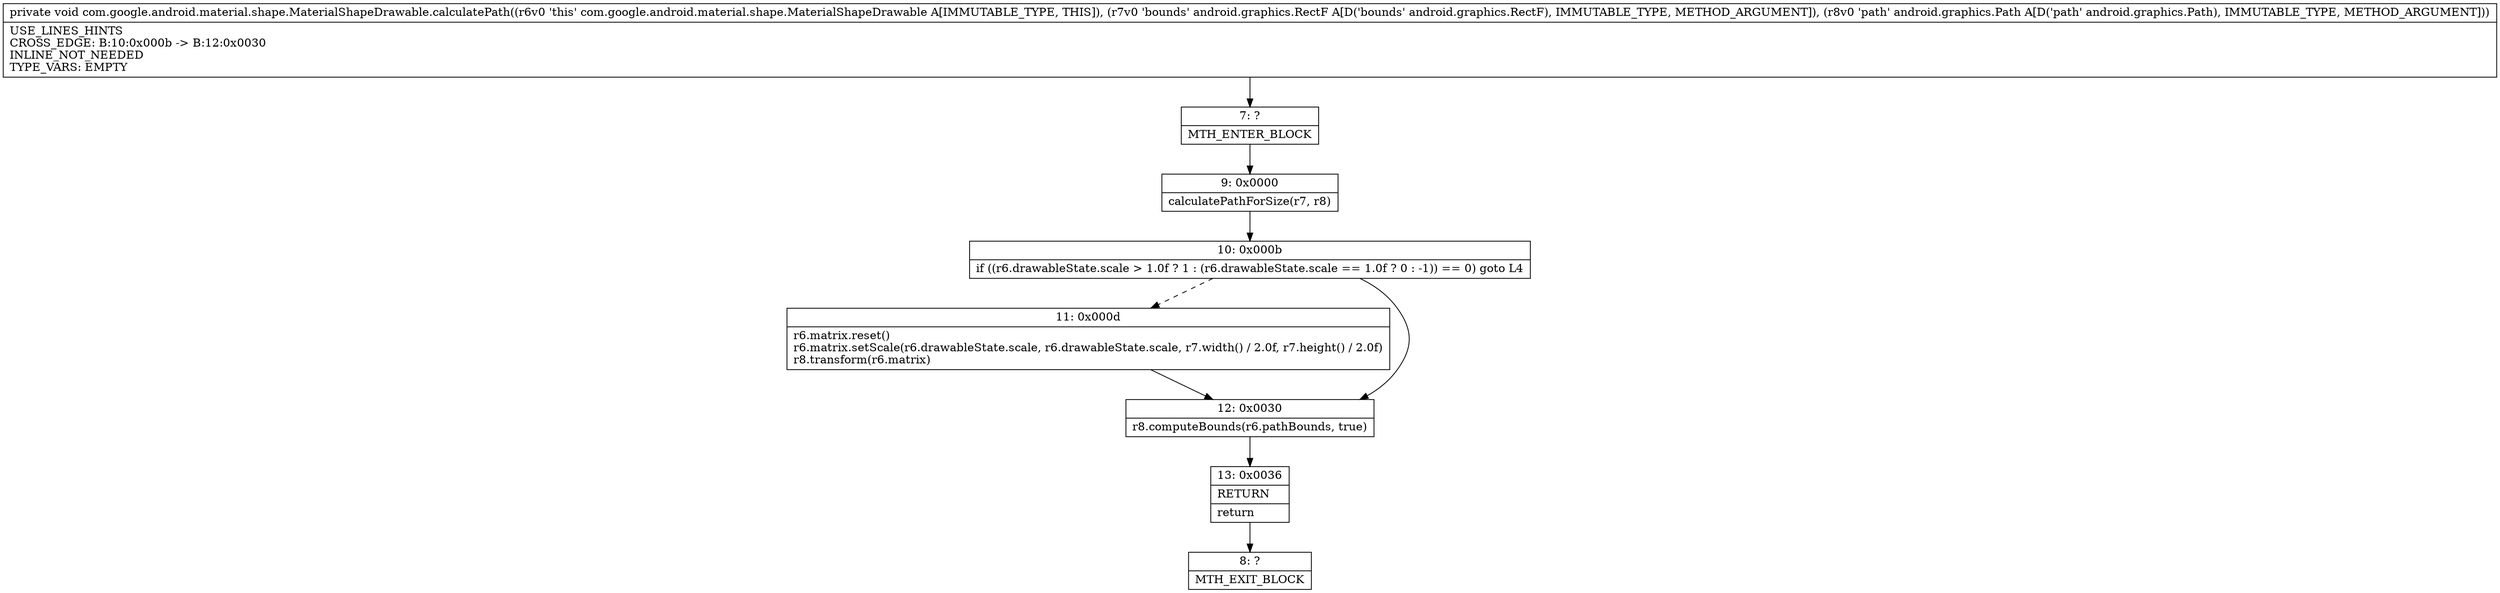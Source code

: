 digraph "CFG forcom.google.android.material.shape.MaterialShapeDrawable.calculatePath(Landroid\/graphics\/RectF;Landroid\/graphics\/Path;)V" {
Node_7 [shape=record,label="{7\:\ ?|MTH_ENTER_BLOCK\l}"];
Node_9 [shape=record,label="{9\:\ 0x0000|calculatePathForSize(r7, r8)\l}"];
Node_10 [shape=record,label="{10\:\ 0x000b|if ((r6.drawableState.scale \> 1.0f ? 1 : (r6.drawableState.scale == 1.0f ? 0 : \-1)) == 0) goto L4\l}"];
Node_11 [shape=record,label="{11\:\ 0x000d|r6.matrix.reset()\lr6.matrix.setScale(r6.drawableState.scale, r6.drawableState.scale, r7.width() \/ 2.0f, r7.height() \/ 2.0f)\lr8.transform(r6.matrix)\l}"];
Node_12 [shape=record,label="{12\:\ 0x0030|r8.computeBounds(r6.pathBounds, true)\l}"];
Node_13 [shape=record,label="{13\:\ 0x0036|RETURN\l|return\l}"];
Node_8 [shape=record,label="{8\:\ ?|MTH_EXIT_BLOCK\l}"];
MethodNode[shape=record,label="{private void com.google.android.material.shape.MaterialShapeDrawable.calculatePath((r6v0 'this' com.google.android.material.shape.MaterialShapeDrawable A[IMMUTABLE_TYPE, THIS]), (r7v0 'bounds' android.graphics.RectF A[D('bounds' android.graphics.RectF), IMMUTABLE_TYPE, METHOD_ARGUMENT]), (r8v0 'path' android.graphics.Path A[D('path' android.graphics.Path), IMMUTABLE_TYPE, METHOD_ARGUMENT]))  | USE_LINES_HINTS\lCROSS_EDGE: B:10:0x000b \-\> B:12:0x0030\lINLINE_NOT_NEEDED\lTYPE_VARS: EMPTY\l}"];
MethodNode -> Node_7;Node_7 -> Node_9;
Node_9 -> Node_10;
Node_10 -> Node_11[style=dashed];
Node_10 -> Node_12;
Node_11 -> Node_12;
Node_12 -> Node_13;
Node_13 -> Node_8;
}

